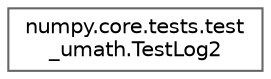 digraph "Graphical Class Hierarchy"
{
 // LATEX_PDF_SIZE
  bgcolor="transparent";
  edge [fontname=Helvetica,fontsize=10,labelfontname=Helvetica,labelfontsize=10];
  node [fontname=Helvetica,fontsize=10,shape=box,height=0.2,width=0.4];
  rankdir="LR";
  Node0 [id="Node000000",label="numpy.core.tests.test\l_umath.TestLog2",height=0.2,width=0.4,color="grey40", fillcolor="white", style="filled",URL="$de/d4b/classnumpy_1_1core_1_1tests_1_1test__umath_1_1TestLog2.html",tooltip=" "];
}
